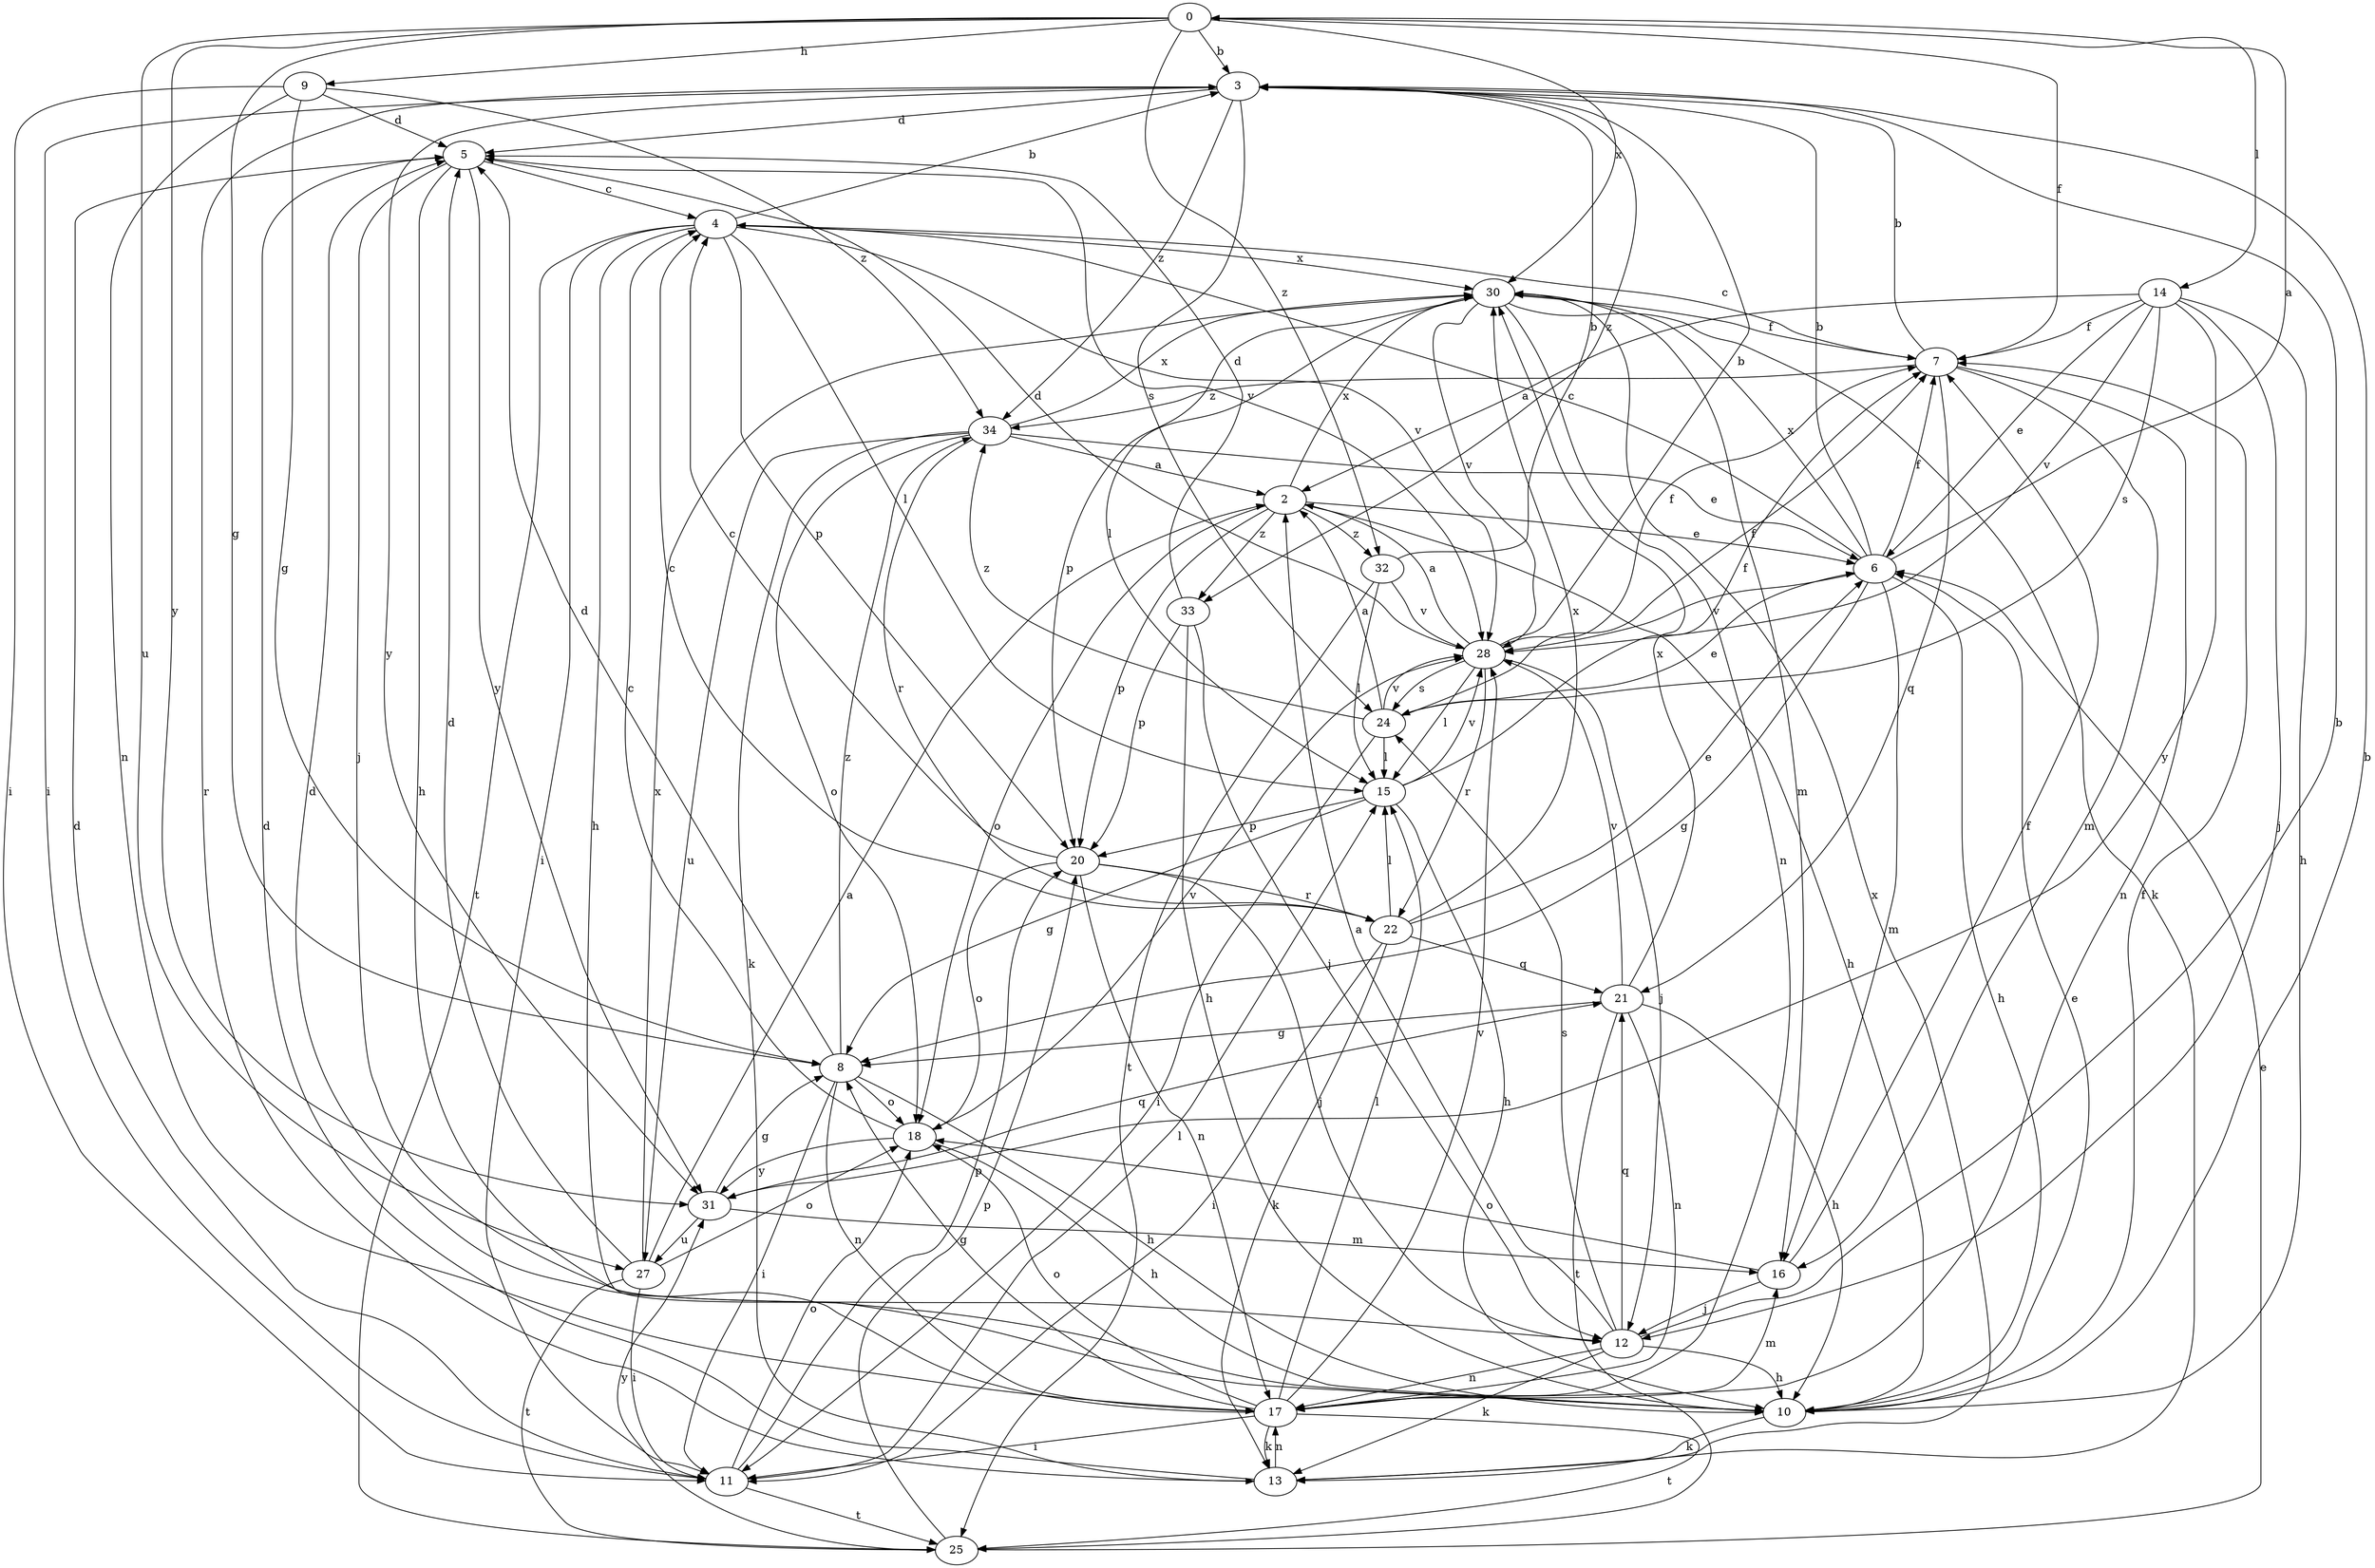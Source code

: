 strict digraph  {
0;
2;
3;
4;
5;
6;
7;
8;
9;
10;
11;
12;
13;
14;
15;
16;
17;
18;
20;
21;
22;
24;
25;
27;
28;
30;
31;
32;
33;
34;
0 -> 3  [label=b];
0 -> 7  [label=f];
0 -> 8  [label=g];
0 -> 9  [label=h];
0 -> 14  [label=l];
0 -> 27  [label=u];
0 -> 30  [label=x];
0 -> 31  [label=y];
0 -> 32  [label=z];
2 -> 6  [label=e];
2 -> 10  [label=h];
2 -> 18  [label=o];
2 -> 20  [label=p];
2 -> 30  [label=x];
2 -> 32  [label=z];
2 -> 33  [label=z];
3 -> 5  [label=d];
3 -> 11  [label=i];
3 -> 24  [label=s];
3 -> 31  [label=y];
3 -> 33  [label=z];
3 -> 34  [label=z];
4 -> 3  [label=b];
4 -> 10  [label=h];
4 -> 11  [label=i];
4 -> 15  [label=l];
4 -> 20  [label=p];
4 -> 25  [label=t];
4 -> 28  [label=v];
4 -> 30  [label=x];
5 -> 4  [label=c];
5 -> 10  [label=h];
5 -> 12  [label=j];
5 -> 28  [label=v];
5 -> 31  [label=y];
6 -> 0  [label=a];
6 -> 3  [label=b];
6 -> 4  [label=c];
6 -> 7  [label=f];
6 -> 8  [label=g];
6 -> 10  [label=h];
6 -> 16  [label=m];
6 -> 28  [label=v];
6 -> 30  [label=x];
7 -> 3  [label=b];
7 -> 4  [label=c];
7 -> 16  [label=m];
7 -> 17  [label=n];
7 -> 21  [label=q];
7 -> 34  [label=z];
8 -> 5  [label=d];
8 -> 10  [label=h];
8 -> 11  [label=i];
8 -> 17  [label=n];
8 -> 18  [label=o];
8 -> 34  [label=z];
9 -> 5  [label=d];
9 -> 8  [label=g];
9 -> 11  [label=i];
9 -> 17  [label=n];
9 -> 34  [label=z];
10 -> 3  [label=b];
10 -> 6  [label=e];
10 -> 7  [label=f];
10 -> 13  [label=k];
11 -> 5  [label=d];
11 -> 15  [label=l];
11 -> 18  [label=o];
11 -> 20  [label=p];
11 -> 25  [label=t];
12 -> 2  [label=a];
12 -> 3  [label=b];
12 -> 10  [label=h];
12 -> 13  [label=k];
12 -> 17  [label=n];
12 -> 21  [label=q];
12 -> 24  [label=s];
13 -> 5  [label=d];
13 -> 17  [label=n];
13 -> 30  [label=x];
13 -> 3  [label=r];
14 -> 2  [label=a];
14 -> 6  [label=e];
14 -> 7  [label=f];
14 -> 10  [label=h];
14 -> 12  [label=j];
14 -> 24  [label=s];
14 -> 28  [label=v];
14 -> 31  [label=y];
15 -> 7  [label=f];
15 -> 8  [label=g];
15 -> 10  [label=h];
15 -> 20  [label=p];
15 -> 28  [label=v];
16 -> 7  [label=f];
16 -> 12  [label=j];
16 -> 18  [label=o];
17 -> 5  [label=d];
17 -> 8  [label=g];
17 -> 11  [label=i];
17 -> 13  [label=k];
17 -> 15  [label=l];
17 -> 16  [label=m];
17 -> 18  [label=o];
17 -> 25  [label=t];
17 -> 28  [label=v];
18 -> 4  [label=c];
18 -> 10  [label=h];
18 -> 28  [label=v];
18 -> 31  [label=y];
20 -> 4  [label=c];
20 -> 12  [label=j];
20 -> 17  [label=n];
20 -> 18  [label=o];
20 -> 22  [label=r];
21 -> 8  [label=g];
21 -> 10  [label=h];
21 -> 17  [label=n];
21 -> 25  [label=t];
21 -> 28  [label=v];
21 -> 30  [label=x];
22 -> 4  [label=c];
22 -> 6  [label=e];
22 -> 11  [label=i];
22 -> 13  [label=k];
22 -> 15  [label=l];
22 -> 21  [label=q];
22 -> 30  [label=x];
24 -> 2  [label=a];
24 -> 6  [label=e];
24 -> 7  [label=f];
24 -> 11  [label=i];
24 -> 15  [label=l];
24 -> 28  [label=v];
24 -> 34  [label=z];
25 -> 6  [label=e];
25 -> 20  [label=p];
25 -> 31  [label=y];
27 -> 2  [label=a];
27 -> 5  [label=d];
27 -> 11  [label=i];
27 -> 18  [label=o];
27 -> 25  [label=t];
27 -> 30  [label=x];
28 -> 2  [label=a];
28 -> 3  [label=b];
28 -> 5  [label=d];
28 -> 7  [label=f];
28 -> 12  [label=j];
28 -> 15  [label=l];
28 -> 22  [label=r];
28 -> 24  [label=s];
30 -> 7  [label=f];
30 -> 13  [label=k];
30 -> 15  [label=l];
30 -> 16  [label=m];
30 -> 17  [label=n];
30 -> 20  [label=p];
30 -> 28  [label=v];
31 -> 8  [label=g];
31 -> 16  [label=m];
31 -> 21  [label=q];
31 -> 27  [label=u];
32 -> 3  [label=b];
32 -> 15  [label=l];
32 -> 25  [label=t];
32 -> 28  [label=v];
33 -> 5  [label=d];
33 -> 10  [label=h];
33 -> 12  [label=j];
33 -> 20  [label=p];
34 -> 2  [label=a];
34 -> 6  [label=e];
34 -> 13  [label=k];
34 -> 18  [label=o];
34 -> 22  [label=r];
34 -> 27  [label=u];
34 -> 30  [label=x];
}
